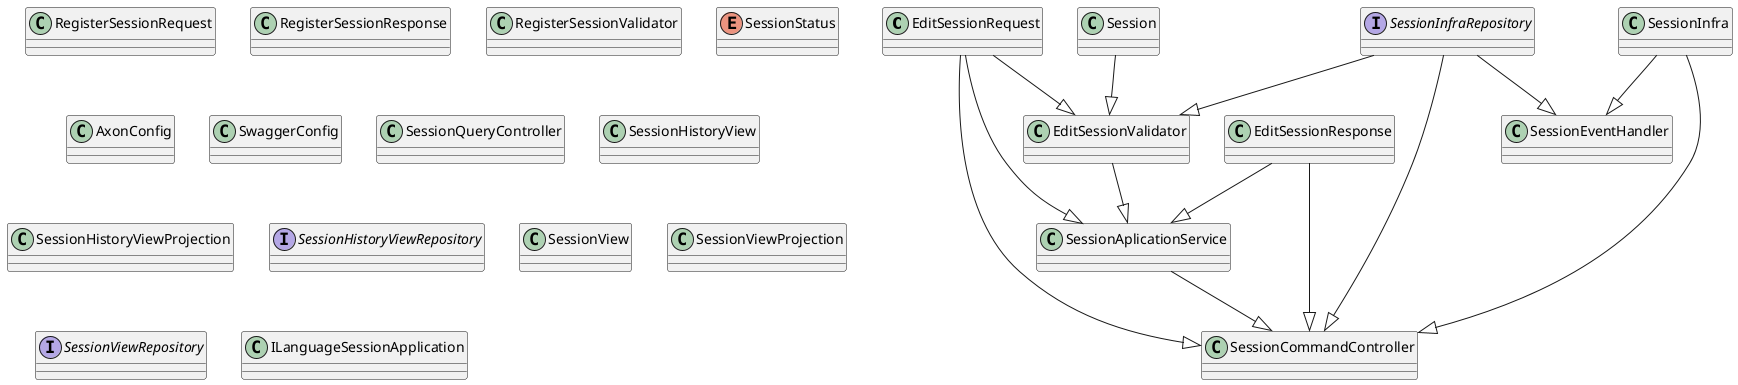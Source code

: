 @startuml
'https://plantuml.com/class-diagram
EditSessionRequest --|> SessionCommandController
EditSessionResponse --|> SessionCommandController
'RegisterSessionRequest --|> SessionCommandController
'RegisterSessionResponse --|> SessionCommandController
SessionAplicationService --|> SessionCommandController

SessionInfra --|> SessionCommandController
SessionInfraRepository --|> SessionCommandController

EditSessionRequest --|> SessionAplicationService
'RegisterSessionRequest --|> SessionAplicationService
EditSessionResponse --|> SessionAplicationService
'RegisterSessionResponse --|> SessionAplicationService
EditSessionValidator --|> SessionAplicationService
'RegisterSessionValidator --|> SessionAplicationService

EditSessionRequest --|> EditSessionValidator
Session --|> EditSessionValidator
SessionInfraRepository --|> EditSessionValidator

SessionInfraRepository --|> SessionEventHandler
SessionInfra --|> SessionEventHandler


'command/api
class SessionCommandController {
}
'command/application/dto/request
class EditSessionRequest {
}
class RegisterSessionRequest {
}
'command/application/dto/response
class EditSessionResponse {
}
class RegisterSessionResponse {
}
'command/application/handlers
class SessionEventHandler {
}
'command/application/services
class SessionAplicationService {
}
'command/application/validators
class EditSessionValidator {
}
class RegisterSessionValidator {
}

'command/domain
class Session {
}
enum SessionStatus {
}
'command/infra
class SessionInfra {
}
interface SessionInfraRepository {
}
'command/config
class AxonConfig {
}
class SwaggerConfig {
}
'command/query/api
class SessionQueryController {
}
'command/query/projections
class SessionHistoryView {
}
class SessionHistoryViewProjection {
}
interface SessionHistoryViewRepository {
}
class SessionView {
}
class SessionViewProjection {
}
interface SessionViewRepository {
}
'command/query
class ILanguageSessionApplication {
}

@enduml
